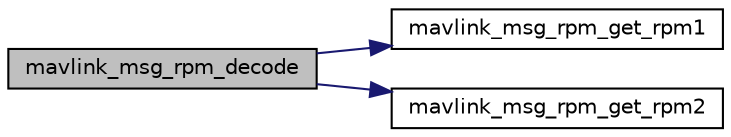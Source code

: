 digraph "mavlink_msg_rpm_decode"
{
 // INTERACTIVE_SVG=YES
  edge [fontname="Helvetica",fontsize="10",labelfontname="Helvetica",labelfontsize="10"];
  node [fontname="Helvetica",fontsize="10",shape=record];
  rankdir="LR";
  Node1 [label="mavlink_msg_rpm_decode",height=0.2,width=0.4,color="black", fillcolor="grey75", style="filled", fontcolor="black"];
  Node1 -> Node2 [color="midnightblue",fontsize="10",style="solid",fontname="Helvetica"];
  Node2 [label="mavlink_msg_rpm_get_rpm1",height=0.2,width=0.4,color="black", fillcolor="white", style="filled",URL="$mavlink__msg__rpm_8h.html#a6510ac8a082e7ee3002f7d3583bb602d",tooltip="Send a rpm message. "];
  Node1 -> Node3 [color="midnightblue",fontsize="10",style="solid",fontname="Helvetica"];
  Node3 [label="mavlink_msg_rpm_get_rpm2",height=0.2,width=0.4,color="black", fillcolor="white", style="filled",URL="$mavlink__msg__rpm_8h.html#ae03bdce96a512100102b92147ced37a5",tooltip="Get field rpm2 from rpm message. "];
}
